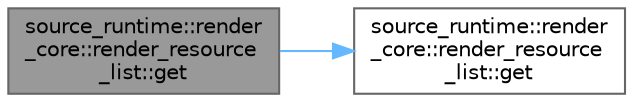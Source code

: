 digraph "source_runtime::render_core::render_resource_list::get"
{
 // LATEX_PDF_SIZE
  bgcolor="transparent";
  edge [fontname=Helvetica,fontsize=10,labelfontname=Helvetica,labelfontsize=10];
  node [fontname=Helvetica,fontsize=10,shape=box,height=0.2,width=0.4];
  rankdir="LR";
  Node1 [id="Node000001",label="source_runtime::render\l_core::render_resource\l_list::get",height=0.2,width=0.4,color="gray40", fillcolor="grey60", style="filled", fontcolor="black",tooltip=" "];
  Node1 -> Node2 [id="edge2_Node000001_Node000002",color="steelblue1",style="solid",tooltip=" "];
  Node2 [id="Node000002",label="source_runtime::render\l_core::render_resource\l_list::get",height=0.2,width=0.4,color="grey40", fillcolor="white", style="filled",URL="$classsource__runtime_1_1render__core_1_1render__resource__list.html#a4ebc82c8ba66c48800d36a4a1c89b2cc",tooltip=" "];
}
